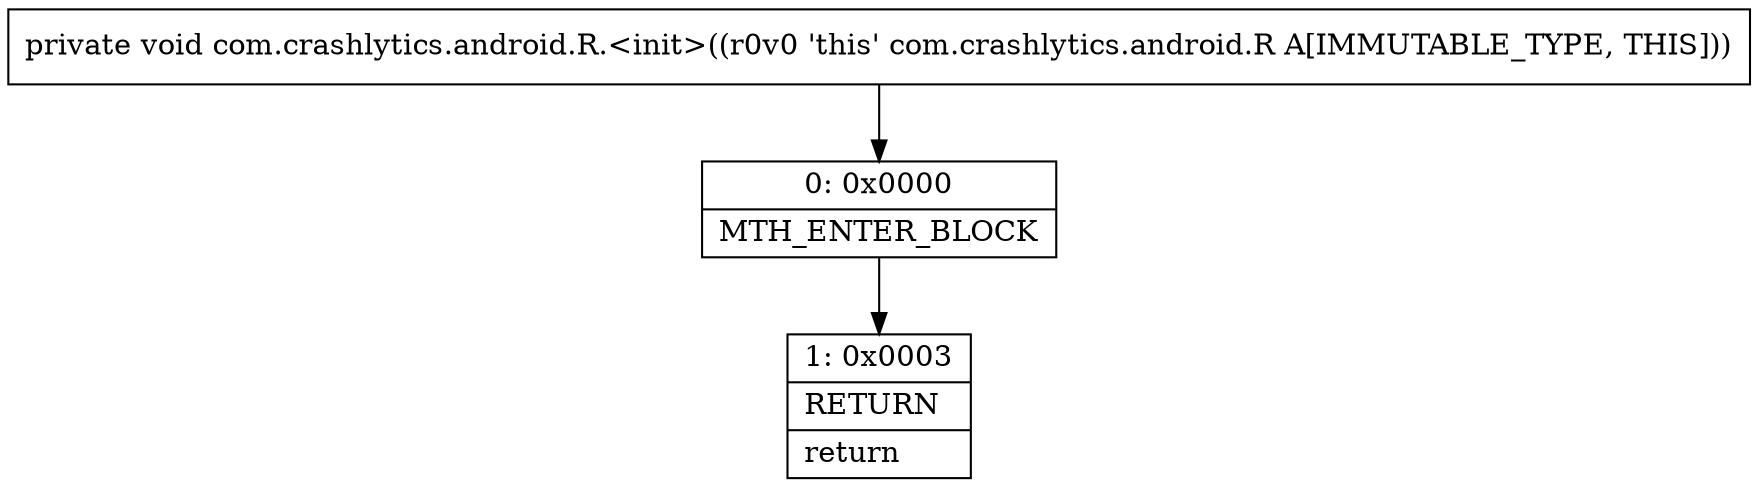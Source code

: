 digraph "CFG forcom.crashlytics.android.R.\<init\>()V" {
Node_0 [shape=record,label="{0\:\ 0x0000|MTH_ENTER_BLOCK\l}"];
Node_1 [shape=record,label="{1\:\ 0x0003|RETURN\l|return\l}"];
MethodNode[shape=record,label="{private void com.crashlytics.android.R.\<init\>((r0v0 'this' com.crashlytics.android.R A[IMMUTABLE_TYPE, THIS])) }"];
MethodNode -> Node_0;
Node_0 -> Node_1;
}

